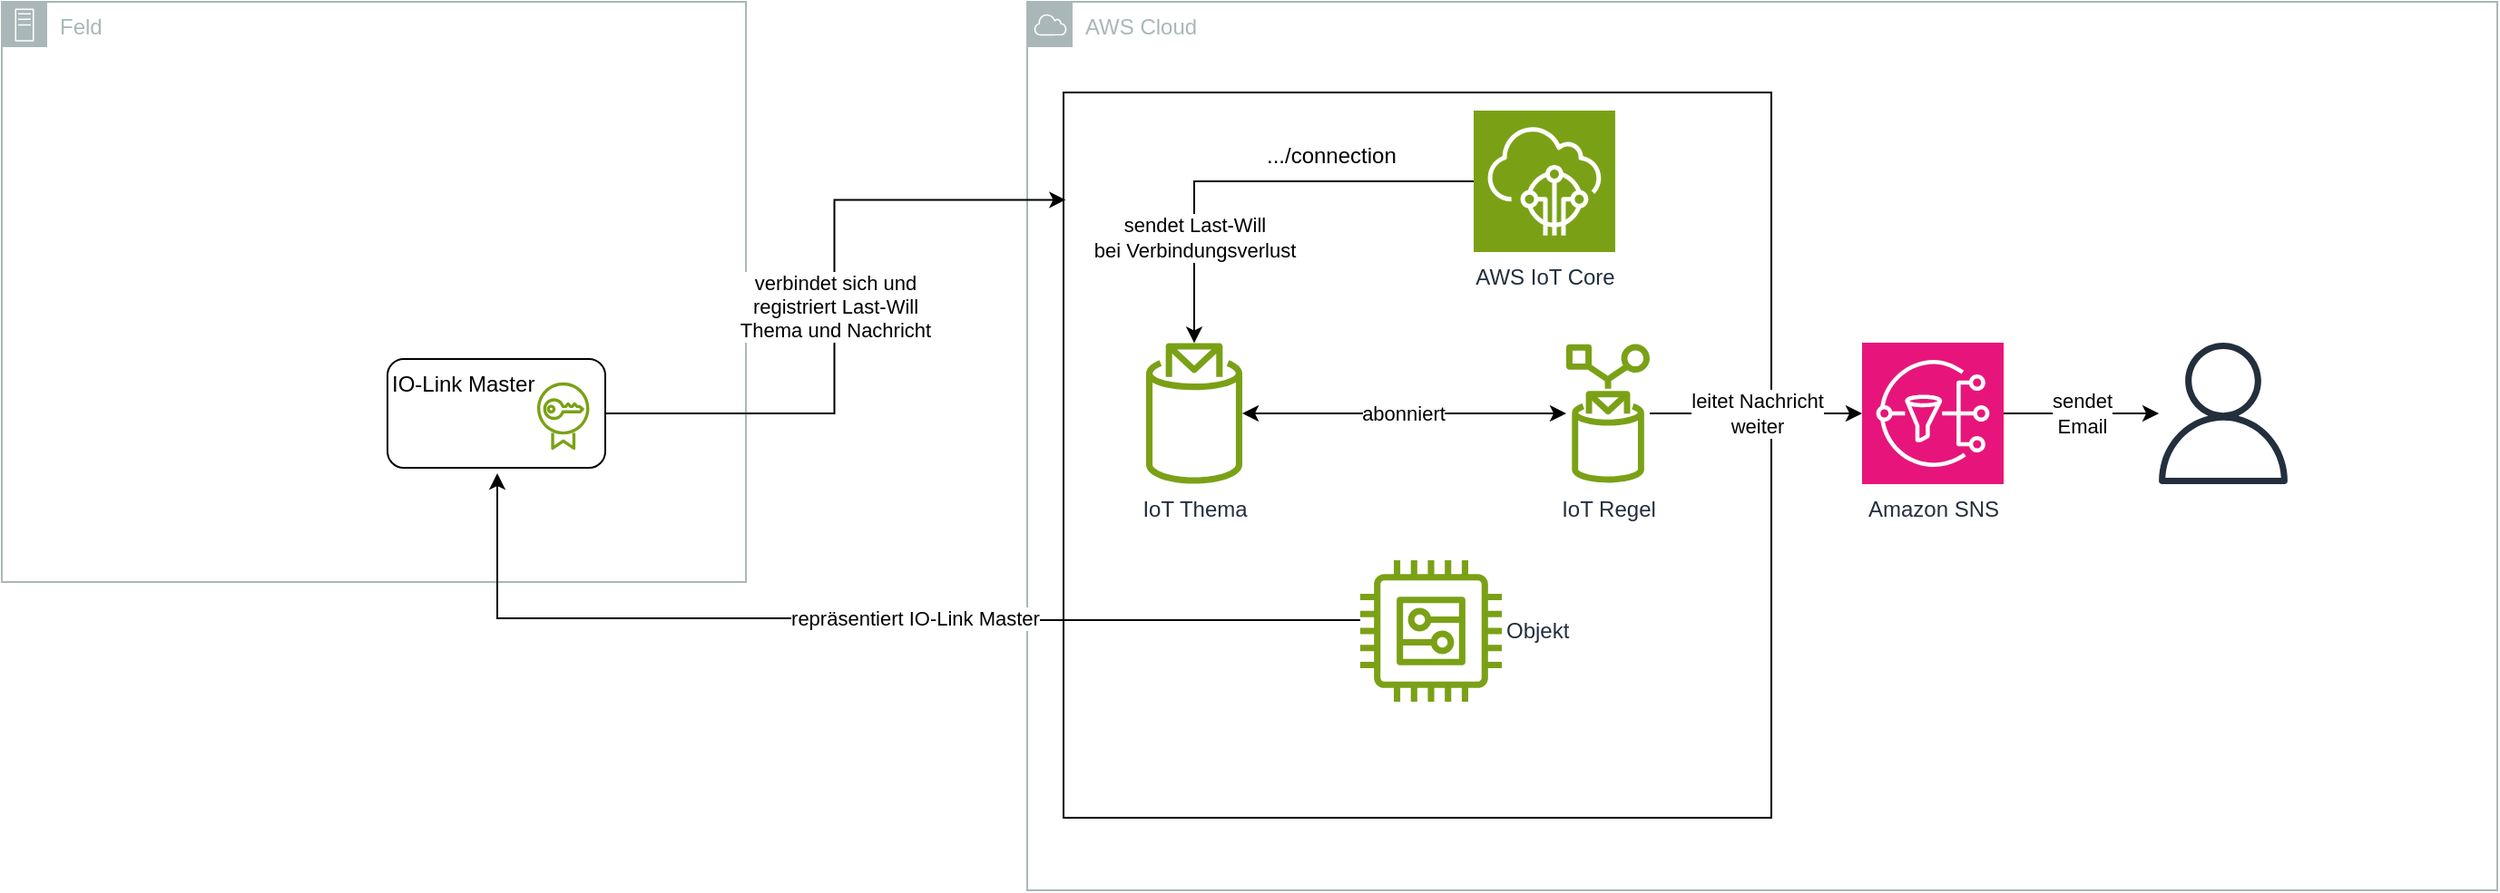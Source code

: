 <mxfile version="26.0.14" pages="3">
  <diagram name="Page-1" id="C6y82SUI9EZybyrPN-1k">
    <mxGraphModel dx="2158" dy="601" grid="1" gridSize="10" guides="1" tooltips="1" connect="1" arrows="1" fold="1" page="1" pageScale="1" pageWidth="850" pageHeight="1100" math="0" shadow="0">
      <root>
        <mxCell id="0" />
        <mxCell id="1" parent="0" />
        <mxCell id="kGXVVBS_KSktztfMy0yq-3" value="AWS Cloud" style="sketch=0;outlineConnect=0;gradientColor=none;html=1;whiteSpace=wrap;fontSize=12;fontStyle=0;shape=mxgraph.aws4.group;grIcon=mxgraph.aws4.group_aws_cloud;strokeColor=#AAB7B8;fillColor=none;verticalAlign=top;align=left;spacingLeft=30;fontColor=#AAB7B8;dashed=0;" parent="1" vertex="1">
          <mxGeometry x="140" y="140" width="810" height="490" as="geometry" />
        </mxCell>
        <mxCell id="kGXVVBS_KSktztfMy0yq-47" value="" style="rounded=0;whiteSpace=wrap;html=1;" parent="1" vertex="1">
          <mxGeometry x="160" y="190" width="390" height="400" as="geometry" />
        </mxCell>
        <mxCell id="kGXVVBS_KSktztfMy0yq-19" value="Feld" style="sketch=0;outlineConnect=0;gradientColor=none;html=1;whiteSpace=wrap;fontSize=12;fontStyle=0;shape=mxgraph.aws4.group;grIcon=mxgraph.aws4.group_on_premise;strokeColor=#AAB7B8;fillColor=none;verticalAlign=top;align=left;spacingLeft=30;fontColor=#AAB7B8;dashed=0;" parent="1" vertex="1">
          <mxGeometry x="-425" y="140" width="410" height="320" as="geometry" />
        </mxCell>
        <mxCell id="juSaF6kyu1r-NfptESN9-6" value="sendet Last-Will &lt;br&gt;bei Verbindungsverlust " style="edgeStyle=orthogonalEdgeStyle;rounded=0;orthogonalLoop=1;jettySize=auto;html=1;" edge="1" parent="1" source="kGXVVBS_KSktztfMy0yq-4" target="EfZzKLjjXhhsiKxFBeHn-37">
          <mxGeometry x="0.521" relative="1" as="geometry">
            <mxPoint as="offset" />
          </mxGeometry>
        </mxCell>
        <mxCell id="kGXVVBS_KSktztfMy0yq-4" value="AWS IoT Core" style="sketch=0;points=[[0,0,0],[0.25,0,0],[0.5,0,0],[0.75,0,0],[1,0,0],[0,1,0],[0.25,1,0],[0.5,1,0],[0.75,1,0],[1,1,0],[0,0.25,0],[0,0.5,0],[0,0.75,0],[1,0.25,0],[1,0.5,0],[1,0.75,0]];outlineConnect=0;fontColor=#232F3E;fillColor=#7AA116;strokeColor=#ffffff;dashed=0;verticalLabelPosition=bottom;verticalAlign=top;align=center;html=1;fontSize=12;fontStyle=0;aspect=fixed;shape=mxgraph.aws4.resourceIcon;resIcon=mxgraph.aws4.iot_core;" parent="1" vertex="1">
          <mxGeometry x="386" y="200" width="78" height="78" as="geometry" />
        </mxCell>
        <mxCell id="kGXVVBS_KSktztfMy0yq-31" value="repräsentiert IO-Link Master" style="edgeStyle=orthogonalEdgeStyle;rounded=0;orthogonalLoop=1;jettySize=auto;html=1;" parent="1" source="kGXVVBS_KSktztfMy0yq-26" edge="1">
          <mxGeometry x="-0.113" y="-1" relative="1" as="geometry">
            <mxPoint x="-152" y="400" as="targetPoint" />
            <Array as="points">
              <mxPoint x="30" y="481" />
              <mxPoint x="30" y="480" />
              <mxPoint x="-152" y="480" />
            </Array>
            <mxPoint x="163" y="481" as="sourcePoint" />
            <mxPoint x="1" as="offset" />
          </mxGeometry>
        </mxCell>
        <mxCell id="kGXVVBS_KSktztfMy0yq-26" value="Objekt" style="sketch=0;outlineConnect=0;fontColor=#232F3E;gradientColor=none;fillColor=#7AA116;strokeColor=none;dashed=0;verticalLabelPosition=middle;verticalAlign=middle;align=left;html=1;fontSize=12;fontStyle=0;aspect=fixed;pointerEvents=1;shape=mxgraph.aws4.generic;labelPosition=right;" parent="1" vertex="1">
          <mxGeometry x="323.5" y="448" width="78" height="78" as="geometry" />
        </mxCell>
        <mxCell id="EfZzKLjjXhhsiKxFBeHn-38" value="verbindet sich und &lt;br&gt;registriert Last-Will &lt;br&gt;Thema und Nachricht" style="edgeStyle=orthogonalEdgeStyle;rounded=0;orthogonalLoop=1;jettySize=auto;html=1;entryX=0.003;entryY=0.148;entryDx=0;entryDy=0;entryPerimeter=0;" parent="1" source="kGXVVBS_KSktztfMy0yq-41" target="kGXVVBS_KSktztfMy0yq-47" edge="1">
          <mxGeometry relative="1" as="geometry">
            <mxPoint as="offset" />
          </mxGeometry>
        </mxCell>
        <mxCell id="kGXVVBS_KSktztfMy0yq-41" value="IO-Link Master" style="rounded=1;whiteSpace=wrap;html=1;align=left;verticalAlign=top;" parent="1" vertex="1">
          <mxGeometry x="-212.5" y="337" width="120" height="60" as="geometry" />
        </mxCell>
        <mxCell id="kGXVVBS_KSktztfMy0yq-34" value="" style="sketch=0;outlineConnect=0;fontColor=#232F3E;gradientColor=none;fillColor=#7AA116;strokeColor=none;dashed=0;verticalLabelPosition=bottom;verticalAlign=top;align=center;html=1;fontSize=12;fontStyle=0;aspect=fixed;pointerEvents=1;shape=mxgraph.aws4.certificate_manager;" parent="1" vertex="1">
          <mxGeometry x="-130" y="349.5" width="28.74" height="38" as="geometry" />
        </mxCell>
        <mxCell id="EfZzKLjjXhhsiKxFBeHn-39" value="abonniert" style="edgeStyle=orthogonalEdgeStyle;rounded=0;orthogonalLoop=1;jettySize=auto;html=1;startArrow=classic;startFill=1;" parent="1" source="EfZzKLjjXhhsiKxFBeHn-36" target="EfZzKLjjXhhsiKxFBeHn-37" edge="1">
          <mxGeometry x="0.007" relative="1" as="geometry">
            <mxPoint as="offset" />
          </mxGeometry>
        </mxCell>
        <mxCell id="EfZzKLjjXhhsiKxFBeHn-36" value="IoT Regel" style="sketch=0;outlineConnect=0;fontColor=#232F3E;gradientColor=none;fillColor=#7AA116;strokeColor=none;dashed=0;verticalLabelPosition=bottom;verticalAlign=top;align=center;html=1;fontSize=12;fontStyle=0;aspect=fixed;pointerEvents=1;shape=mxgraph.aws4.rule;" parent="1" vertex="1">
          <mxGeometry x="437" y="328" width="46" height="78" as="geometry" />
        </mxCell>
        <mxCell id="EfZzKLjjXhhsiKxFBeHn-37" value="IoT Thema" style="sketch=0;outlineConnect=0;fontColor=#232F3E;gradientColor=none;fillColor=#7AA116;strokeColor=none;dashed=0;verticalLabelPosition=bottom;verticalAlign=top;align=center;html=1;fontSize=12;fontStyle=0;aspect=fixed;pointerEvents=1;shape=mxgraph.aws4.topic_2;" parent="1" vertex="1">
          <mxGeometry x="205.5" y="328" width="53" height="78" as="geometry" />
        </mxCell>
        <mxCell id="H1zlvA1XRcEGQSX3NMP7-5" value=".../connection" style="text;html=1;align=left;verticalAlign=middle;whiteSpace=wrap;rounded=0;" parent="1" vertex="1">
          <mxGeometry x="270" y="210" width="80" height="30" as="geometry" />
        </mxCell>
        <mxCell id="juSaF6kyu1r-NfptESN9-5" value="sendet&lt;br&gt;Email" style="edgeStyle=orthogonalEdgeStyle;rounded=0;orthogonalLoop=1;jettySize=auto;html=1;" edge="1" parent="1" source="juSaF6kyu1r-NfptESN9-1" target="juSaF6kyu1r-NfptESN9-4">
          <mxGeometry relative="1" as="geometry" />
        </mxCell>
        <mxCell id="juSaF6kyu1r-NfptESN9-1" value="Amazon SNS" style="sketch=0;points=[[0,0,0],[0.25,0,0],[0.5,0,0],[0.75,0,0],[1,0,0],[0,1,0],[0.25,1,0],[0.5,1,0],[0.75,1,0],[1,1,0],[0,0.25,0],[0,0.5,0],[0,0.75,0],[1,0.25,0],[1,0.5,0],[1,0.75,0]];outlineConnect=0;fontColor=#232F3E;fillColor=#E7157B;strokeColor=#ffffff;dashed=0;verticalLabelPosition=bottom;verticalAlign=top;align=center;html=1;fontSize=12;fontStyle=0;aspect=fixed;shape=mxgraph.aws4.resourceIcon;resIcon=mxgraph.aws4.sns;" vertex="1" parent="1">
          <mxGeometry x="600" y="328" width="78" height="78" as="geometry" />
        </mxCell>
        <mxCell id="juSaF6kyu1r-NfptESN9-2" value="leitet Nachricht&lt;br&gt;weiter" style="edgeStyle=orthogonalEdgeStyle;rounded=0;orthogonalLoop=1;jettySize=auto;html=1;entryX=0;entryY=0.5;entryDx=0;entryDy=0;entryPerimeter=0;" edge="1" parent="1" source="EfZzKLjjXhhsiKxFBeHn-36" target="juSaF6kyu1r-NfptESN9-1">
          <mxGeometry relative="1" as="geometry" />
        </mxCell>
        <mxCell id="juSaF6kyu1r-NfptESN9-4" value="" style="sketch=0;outlineConnect=0;fontColor=#232F3E;gradientColor=none;fillColor=#232F3D;strokeColor=none;dashed=0;verticalLabelPosition=bottom;verticalAlign=top;align=center;html=1;fontSize=12;fontStyle=0;aspect=fixed;pointerEvents=1;shape=mxgraph.aws4.user;" vertex="1" parent="1">
          <mxGeometry x="760" y="328" width="78" height="78" as="geometry" />
        </mxCell>
      </root>
    </mxGraphModel>
  </diagram>
  <diagram name="Copy of Page-1" id="eGAXX-l0X1-fIhX7GGm7">
    <mxGraphModel dx="2158" dy="601" grid="1" gridSize="10" guides="1" tooltips="1" connect="1" arrows="1" fold="1" page="1" pageScale="1" pageWidth="850" pageHeight="1100" math="0" shadow="0">
      <root>
        <mxCell id="SNq4D6SvEmM80bsjmeXO-0" />
        <mxCell id="SNq4D6SvEmM80bsjmeXO-1" parent="SNq4D6SvEmM80bsjmeXO-0" />
        <mxCell id="SNq4D6SvEmM80bsjmeXO-2" value="AWS Cloud" style="sketch=0;outlineConnect=0;gradientColor=none;html=1;whiteSpace=wrap;fontSize=12;fontStyle=0;shape=mxgraph.aws4.group;grIcon=mxgraph.aws4.group_aws_cloud;strokeColor=#AAB7B8;fillColor=none;verticalAlign=top;align=left;spacingLeft=30;fontColor=#AAB7B8;dashed=0;" vertex="1" parent="SNq4D6SvEmM80bsjmeXO-1">
          <mxGeometry x="140" y="140" width="810" height="490" as="geometry" />
        </mxCell>
        <mxCell id="SNq4D6SvEmM80bsjmeXO-3" value="" style="rounded=0;whiteSpace=wrap;html=1;" vertex="1" parent="SNq4D6SvEmM80bsjmeXO-1">
          <mxGeometry x="160" y="190" width="390" height="400" as="geometry" />
        </mxCell>
        <mxCell id="SNq4D6SvEmM80bsjmeXO-4" value="Field" style="sketch=0;outlineConnect=0;gradientColor=none;html=1;whiteSpace=wrap;fontSize=12;fontStyle=0;shape=mxgraph.aws4.group;grIcon=mxgraph.aws4.group_on_premise;strokeColor=#AAB7B8;fillColor=none;verticalAlign=top;align=left;spacingLeft=30;fontColor=#AAB7B8;dashed=0;" vertex="1" parent="SNq4D6SvEmM80bsjmeXO-1">
          <mxGeometry x="-425" y="140" width="410" height="320" as="geometry" />
        </mxCell>
        <mxCell id="SNq4D6SvEmM80bsjmeXO-5" value="sends last-will&lt;br&gt;&lt;div&gt;when connection is lost&lt;/div&gt;" style="edgeStyle=orthogonalEdgeStyle;rounded=0;orthogonalLoop=1;jettySize=auto;html=1;" edge="1" parent="SNq4D6SvEmM80bsjmeXO-1" source="SNq4D6SvEmM80bsjmeXO-6" target="SNq4D6SvEmM80bsjmeXO-14">
          <mxGeometry x="0.521" relative="1" as="geometry">
            <mxPoint as="offset" />
          </mxGeometry>
        </mxCell>
        <mxCell id="SNq4D6SvEmM80bsjmeXO-6" value="AWS IoT Core" style="sketch=0;points=[[0,0,0],[0.25,0,0],[0.5,0,0],[0.75,0,0],[1,0,0],[0,1,0],[0.25,1,0],[0.5,1,0],[0.75,1,0],[1,1,0],[0,0.25,0],[0,0.5,0],[0,0.75,0],[1,0.25,0],[1,0.5,0],[1,0.75,0]];outlineConnect=0;fontColor=#232F3E;fillColor=#7AA116;strokeColor=#ffffff;dashed=0;verticalLabelPosition=bottom;verticalAlign=top;align=center;html=1;fontSize=12;fontStyle=0;aspect=fixed;shape=mxgraph.aws4.resourceIcon;resIcon=mxgraph.aws4.iot_core;" vertex="1" parent="SNq4D6SvEmM80bsjmeXO-1">
          <mxGeometry x="386" y="200" width="78" height="78" as="geometry" />
        </mxCell>
        <mxCell id="SNq4D6SvEmM80bsjmeXO-7" value="&lt;div&gt;represents IO-Link &lt;br&gt;master&lt;/div&gt;" style="edgeStyle=orthogonalEdgeStyle;rounded=0;orthogonalLoop=1;jettySize=auto;html=1;" edge="1" parent="SNq4D6SvEmM80bsjmeXO-1" source="SNq4D6SvEmM80bsjmeXO-8">
          <mxGeometry x="-0.113" y="-1" relative="1" as="geometry">
            <mxPoint x="-152" y="400" as="targetPoint" />
            <Array as="points">
              <mxPoint x="30" y="481" />
              <mxPoint x="30" y="480" />
              <mxPoint x="-152" y="480" />
            </Array>
            <mxPoint x="163" y="481" as="sourcePoint" />
            <mxPoint x="1" as="offset" />
          </mxGeometry>
        </mxCell>
        <mxCell id="SNq4D6SvEmM80bsjmeXO-8" value="thing" style="sketch=0;outlineConnect=0;fontColor=#232F3E;gradientColor=none;fillColor=#7AA116;strokeColor=none;dashed=0;verticalLabelPosition=middle;verticalAlign=middle;align=left;html=1;fontSize=12;fontStyle=0;aspect=fixed;pointerEvents=1;shape=mxgraph.aws4.generic;labelPosition=right;" vertex="1" parent="SNq4D6SvEmM80bsjmeXO-1">
          <mxGeometry x="323.5" y="448" width="78" height="78" as="geometry" />
        </mxCell>
        <mxCell id="SNq4D6SvEmM80bsjmeXO-9" value="connects and registers &lt;br&gt;last-will message and topic" style="edgeStyle=orthogonalEdgeStyle;rounded=0;orthogonalLoop=1;jettySize=auto;html=1;entryX=0.003;entryY=0.148;entryDx=0;entryDy=0;entryPerimeter=0;" edge="1" parent="SNq4D6SvEmM80bsjmeXO-1" source="SNq4D6SvEmM80bsjmeXO-10" target="SNq4D6SvEmM80bsjmeXO-3">
          <mxGeometry relative="1" as="geometry">
            <mxPoint as="offset" />
          </mxGeometry>
        </mxCell>
        <mxCell id="SNq4D6SvEmM80bsjmeXO-10" value="IO-Link master" style="rounded=1;whiteSpace=wrap;html=1;align=left;verticalAlign=top;" vertex="1" parent="SNq4D6SvEmM80bsjmeXO-1">
          <mxGeometry x="-212.5" y="337" width="120" height="60" as="geometry" />
        </mxCell>
        <mxCell id="SNq4D6SvEmM80bsjmeXO-11" value="" style="sketch=0;outlineConnect=0;fontColor=#232F3E;gradientColor=none;fillColor=#7AA116;strokeColor=none;dashed=0;verticalLabelPosition=bottom;verticalAlign=top;align=center;html=1;fontSize=12;fontStyle=0;aspect=fixed;pointerEvents=1;shape=mxgraph.aws4.certificate_manager;" vertex="1" parent="SNq4D6SvEmM80bsjmeXO-1">
          <mxGeometry x="-130" y="349.5" width="28.74" height="38" as="geometry" />
        </mxCell>
        <mxCell id="SNq4D6SvEmM80bsjmeXO-12" value="subscribes" style="edgeStyle=orthogonalEdgeStyle;rounded=0;orthogonalLoop=1;jettySize=auto;html=1;startArrow=classic;startFill=1;" edge="1" parent="SNq4D6SvEmM80bsjmeXO-1" source="SNq4D6SvEmM80bsjmeXO-13" target="SNq4D6SvEmM80bsjmeXO-14">
          <mxGeometry x="0.007" relative="1" as="geometry">
            <mxPoint as="offset" />
          </mxGeometry>
        </mxCell>
        <mxCell id="SNq4D6SvEmM80bsjmeXO-13" value="IoT rule" style="sketch=0;outlineConnect=0;fontColor=#232F3E;gradientColor=none;fillColor=#7AA116;strokeColor=none;dashed=0;verticalLabelPosition=bottom;verticalAlign=top;align=center;html=1;fontSize=12;fontStyle=0;aspect=fixed;pointerEvents=1;shape=mxgraph.aws4.rule;" vertex="1" parent="SNq4D6SvEmM80bsjmeXO-1">
          <mxGeometry x="437" y="328" width="46" height="78" as="geometry" />
        </mxCell>
        <mxCell id="SNq4D6SvEmM80bsjmeXO-14" value="IoT topic" style="sketch=0;outlineConnect=0;fontColor=#232F3E;gradientColor=none;fillColor=#7AA116;strokeColor=none;dashed=0;verticalLabelPosition=bottom;verticalAlign=top;align=center;html=1;fontSize=12;fontStyle=0;aspect=fixed;pointerEvents=1;shape=mxgraph.aws4.topic_2;" vertex="1" parent="SNq4D6SvEmM80bsjmeXO-1">
          <mxGeometry x="205.5" y="328" width="53" height="78" as="geometry" />
        </mxCell>
        <mxCell id="SNq4D6SvEmM80bsjmeXO-15" value=".../connection" style="text;html=1;align=left;verticalAlign=middle;whiteSpace=wrap;rounded=0;" vertex="1" parent="SNq4D6SvEmM80bsjmeXO-1">
          <mxGeometry x="270" y="210" width="80" height="30" as="geometry" />
        </mxCell>
        <mxCell id="SNq4D6SvEmM80bsjmeXO-16" value="sends email" style="edgeStyle=orthogonalEdgeStyle;rounded=0;orthogonalLoop=1;jettySize=auto;html=1;" edge="1" parent="SNq4D6SvEmM80bsjmeXO-1" source="SNq4D6SvEmM80bsjmeXO-17" target="SNq4D6SvEmM80bsjmeXO-19">
          <mxGeometry relative="1" as="geometry" />
        </mxCell>
        <mxCell id="SNq4D6SvEmM80bsjmeXO-17" value="Amazon SNS" style="sketch=0;points=[[0,0,0],[0.25,0,0],[0.5,0,0],[0.75,0,0],[1,0,0],[0,1,0],[0.25,1,0],[0.5,1,0],[0.75,1,0],[1,1,0],[0,0.25,0],[0,0.5,0],[0,0.75,0],[1,0.25,0],[1,0.5,0],[1,0.75,0]];outlineConnect=0;fontColor=#232F3E;fillColor=#E7157B;strokeColor=#ffffff;dashed=0;verticalLabelPosition=bottom;verticalAlign=top;align=center;html=1;fontSize=12;fontStyle=0;aspect=fixed;shape=mxgraph.aws4.resourceIcon;resIcon=mxgraph.aws4.sns;" vertex="1" parent="SNq4D6SvEmM80bsjmeXO-1">
          <mxGeometry x="600" y="328" width="78" height="78" as="geometry" />
        </mxCell>
        <mxCell id="SNq4D6SvEmM80bsjmeXO-18" value="forwards" style="edgeStyle=orthogonalEdgeStyle;rounded=0;orthogonalLoop=1;jettySize=auto;html=1;entryX=0;entryY=0.5;entryDx=0;entryDy=0;entryPerimeter=0;" edge="1" parent="SNq4D6SvEmM80bsjmeXO-1" source="SNq4D6SvEmM80bsjmeXO-13" target="SNq4D6SvEmM80bsjmeXO-17">
          <mxGeometry relative="1" as="geometry" />
        </mxCell>
        <mxCell id="SNq4D6SvEmM80bsjmeXO-19" value="" style="sketch=0;outlineConnect=0;fontColor=#232F3E;gradientColor=none;fillColor=#232F3D;strokeColor=none;dashed=0;verticalLabelPosition=bottom;verticalAlign=top;align=center;html=1;fontSize=12;fontStyle=0;aspect=fixed;pointerEvents=1;shape=mxgraph.aws4.user;" vertex="1" parent="SNq4D6SvEmM80bsjmeXO-1">
          <mxGeometry x="760" y="328" width="78" height="78" as="geometry" />
        </mxCell>
      </root>
    </mxGraphModel>
  </diagram>
  <diagram name="Copy of Page-1" id="blWVVCpTMHKWCKm_LC0x">
    <mxGraphModel dx="2084" dy="1072" grid="1" gridSize="10" guides="1" tooltips="1" connect="1" arrows="1" fold="1" page="1" pageScale="1" pageWidth="850" pageHeight="1100" math="0" shadow="0">
      <root>
        <mxCell id="xDjXt-QQ54AgnvHL98te-0" />
        <mxCell id="xDjXt-QQ54AgnvHL98te-1" parent="xDjXt-QQ54AgnvHL98te-0" />
        <mxCell id="xDjXt-QQ54AgnvHL98te-3" value="AWS Cloud" style="sketch=0;outlineConnect=0;gradientColor=none;html=1;whiteSpace=wrap;fontSize=12;fontStyle=0;shape=mxgraph.aws4.group;grIcon=mxgraph.aws4.group_aws_cloud;strokeColor=#AAB7B8;fillColor=none;verticalAlign=top;align=left;spacingLeft=30;fontColor=#AAB7B8;dashed=0;" vertex="1" parent="xDjXt-QQ54AgnvHL98te-1">
          <mxGeometry x="110" y="140" width="810" height="730" as="geometry" />
        </mxCell>
        <mxCell id="xDjXt-QQ54AgnvHL98te-5" value="" style="rounded=0;whiteSpace=wrap;html=1;" vertex="1" parent="xDjXt-QQ54AgnvHL98te-1">
          <mxGeometry x="130" y="190" width="260" height="610" as="geometry" />
        </mxCell>
        <mxCell id="xDjXt-QQ54AgnvHL98te-6" value="Feld" style="sketch=0;outlineConnect=0;gradientColor=none;html=1;whiteSpace=wrap;fontSize=12;fontStyle=0;shape=mxgraph.aws4.group;grIcon=mxgraph.aws4.group_on_premise;strokeColor=#AAB7B8;fillColor=none;verticalAlign=top;align=left;spacingLeft=30;fontColor=#AAB7B8;dashed=0;" vertex="1" parent="xDjXt-QQ54AgnvHL98te-1">
          <mxGeometry x="-425" y="140" width="410" height="320" as="geometry" />
        </mxCell>
        <mxCell id="xDjXt-QQ54AgnvHL98te-7" value="" style="rounded=0;whiteSpace=wrap;html=1;" vertex="1" parent="xDjXt-QQ54AgnvHL98te-1">
          <mxGeometry x="475" y="190" width="375" height="498" as="geometry" />
        </mxCell>
        <mxCell id="xDjXt-QQ54AgnvHL98te-8" value="sendet&lt;br&gt;Daten" style="edgeStyle=orthogonalEdgeStyle;rounded=0;orthogonalLoop=1;jettySize=auto;html=1;" edge="1" parent="xDjXt-QQ54AgnvHL98te-1" source="xDjXt-QQ54AgnvHL98te-44" target="xDjXt-QQ54AgnvHL98te-26">
          <mxGeometry relative="1" as="geometry">
            <mxPoint x="320" y="247" as="targetPoint" />
            <Array as="points">
              <mxPoint x="430" y="380" />
              <mxPoint x="430" y="518" />
            </Array>
          </mxGeometry>
        </mxCell>
        <mxCell id="xDjXt-QQ54AgnvHL98te-9" value="AWS IoT Core" style="sketch=0;points=[[0,0,0],[0.25,0,0],[0.5,0,0],[0.75,0,0],[1,0,0],[0,1,0],[0.25,1,0],[0.5,1,0],[0.75,1,0],[1,1,0],[0,0.25,0],[0,0.5,0],[0,0.75,0],[1,0.25,0],[1,0.5,0],[1,0.75,0]];outlineConnect=0;fontColor=#232F3E;fillColor=#7AA116;strokeColor=#ffffff;dashed=0;verticalLabelPosition=bottom;verticalAlign=top;align=center;html=1;fontSize=12;fontStyle=0;aspect=fixed;shape=mxgraph.aws4.resourceIcon;resIcon=mxgraph.aws4.iot_core;" vertex="1" parent="xDjXt-QQ54AgnvHL98te-1">
          <mxGeometry x="222" y="208" width="78" height="78" as="geometry" />
        </mxCell>
        <mxCell id="xDjXt-QQ54AgnvHL98te-10" value="Zertifikat" style="sketch=0;outlineConnect=0;fontColor=#232F3E;gradientColor=none;fillColor=#7AA116;strokeColor=none;dashed=0;verticalLabelPosition=middle;verticalAlign=middle;align=left;html=1;fontSize=12;fontStyle=0;aspect=fixed;pointerEvents=1;shape=mxgraph.aws4.certificate_manager;labelPosition=right;" vertex="1" parent="xDjXt-QQ54AgnvHL98te-1">
          <mxGeometry x="172.5" y="560" width="59" height="78" as="geometry" />
        </mxCell>
        <mxCell id="xDjXt-QQ54AgnvHL98te-11" value="" style="sketch=0;outlineConnect=0;fontColor=#232F3E;gradientColor=none;fillColor=#7AA116;strokeColor=none;dashed=0;verticalLabelPosition=bottom;verticalAlign=top;align=center;html=1;fontSize=12;fontStyle=0;aspect=fixed;pointerEvents=1;shape=mxgraph.aws4.mqtt_protocol;" vertex="1" parent="xDjXt-QQ54AgnvHL98te-1">
          <mxGeometry x="20" y="319.6" width="40" height="40" as="geometry" />
        </mxCell>
        <mxCell id="xDjXt-QQ54AgnvHL98te-12" value="repräsentiert IO-Link Master" style="edgeStyle=orthogonalEdgeStyle;rounded=0;orthogonalLoop=1;jettySize=auto;html=1;" edge="1" parent="xDjXt-QQ54AgnvHL98te-1">
          <mxGeometry x="-0.293" relative="1" as="geometry">
            <mxPoint x="-152" y="400" as="targetPoint" />
            <Array as="points">
              <mxPoint x="30" y="481" />
              <mxPoint x="30" y="480" />
              <mxPoint x="-152" y="480" />
            </Array>
            <mxPoint x="163" y="481" as="sourcePoint" />
            <mxPoint as="offset" />
          </mxGeometry>
        </mxCell>
        <mxCell id="xDjXt-QQ54AgnvHL98te-13" value="verfügt über" style="edgeStyle=orthogonalEdgeStyle;rounded=0;orthogonalLoop=1;jettySize=auto;html=1;" edge="1" parent="xDjXt-QQ54AgnvHL98te-1" source="xDjXt-QQ54AgnvHL98te-14" target="xDjXt-QQ54AgnvHL98te-10">
          <mxGeometry relative="1" as="geometry" />
        </mxCell>
        <mxCell id="xDjXt-QQ54AgnvHL98te-14" value="Objekt" style="sketch=0;outlineConnect=0;fontColor=#232F3E;gradientColor=none;fillColor=#7AA116;strokeColor=none;dashed=0;verticalLabelPosition=middle;verticalAlign=middle;align=left;html=1;fontSize=12;fontStyle=0;aspect=fixed;pointerEvents=1;shape=mxgraph.aws4.generic;labelPosition=right;" vertex="1" parent="xDjXt-QQ54AgnvHL98te-1">
          <mxGeometry x="163" y="440" width="78" height="78" as="geometry" />
        </mxCell>
        <mxCell id="xDjXt-QQ54AgnvHL98te-15" value="stellt Berechtigung bereit" style="edgeStyle=orthogonalEdgeStyle;rounded=0;orthogonalLoop=1;jettySize=auto;html=1;" edge="1" parent="xDjXt-QQ54AgnvHL98te-1" source="xDjXt-QQ54AgnvHL98te-16" target="xDjXt-QQ54AgnvHL98te-10">
          <mxGeometry relative="1" as="geometry" />
        </mxCell>
        <mxCell id="xDjXt-QQ54AgnvHL98te-16" value="IoT Richtlinie" style="sketch=0;outlineConnect=0;fontColor=#232F3E;gradientColor=none;fillColor=#7AA116;strokeColor=none;dashed=0;verticalLabelPosition=middle;verticalAlign=middle;align=left;html=1;fontSize=12;fontStyle=0;aspect=fixed;pointerEvents=1;shape=mxgraph.aws4.policy;labelPosition=right;" vertex="1" parent="xDjXt-QQ54AgnvHL98te-1">
          <mxGeometry x="163" y="690" width="78" height="67" as="geometry" />
        </mxCell>
        <mxCell id="xDjXt-QQ54AgnvHL98te-17" value="liest Daten" style="edgeStyle=orthogonalEdgeStyle;rounded=0;orthogonalLoop=1;jettySize=auto;html=1;" edge="1" parent="xDjXt-QQ54AgnvHL98te-1" source="xDjXt-QQ54AgnvHL98te-19">
          <mxGeometry relative="1" as="geometry">
            <mxPoint x="-322" y="367" as="targetPoint" />
          </mxGeometry>
        </mxCell>
        <mxCell id="xDjXt-QQ54AgnvHL98te-18" value="sendet Daten" style="edgeStyle=orthogonalEdgeStyle;rounded=0;orthogonalLoop=1;jettySize=auto;html=1;" edge="1" parent="xDjXt-QQ54AgnvHL98te-1" source="xDjXt-QQ54AgnvHL98te-19" target="xDjXt-QQ54AgnvHL98te-45">
          <mxGeometry relative="1" as="geometry" />
        </mxCell>
        <mxCell id="xDjXt-QQ54AgnvHL98te-19" value="IO-Link Master" style="rounded=1;whiteSpace=wrap;html=1;align=left;verticalAlign=top;" vertex="1" parent="xDjXt-QQ54AgnvHL98te-1">
          <mxGeometry x="-212.5" y="337" width="120" height="60" as="geometry" />
        </mxCell>
        <mxCell id="xDjXt-QQ54AgnvHL98te-20" value="" style="sketch=0;outlineConnect=0;fontColor=#232F3E;gradientColor=none;fillColor=#7AA116;strokeColor=none;dashed=0;verticalLabelPosition=bottom;verticalAlign=top;align=center;html=1;fontSize=12;fontStyle=0;aspect=fixed;pointerEvents=1;shape=mxgraph.aws4.certificate_manager;" vertex="1" parent="xDjXt-QQ54AgnvHL98te-1">
          <mxGeometry x="-130" y="349.5" width="28.74" height="38" as="geometry" />
        </mxCell>
        <mxCell id="xDjXt-QQ54AgnvHL98te-21" value="IO-Link Sensor" style="sketch=0;outlineConnect=0;fontColor=#232F3E;gradientColor=none;fillColor=#7AA116;strokeColor=none;dashed=0;verticalLabelPosition=bottom;verticalAlign=top;align=center;html=1;fontSize=12;fontStyle=0;aspect=fixed;pointerEvents=1;shape=mxgraph.aws4.sensor;" vertex="1" parent="xDjXt-QQ54AgnvHL98te-1">
          <mxGeometry x="-390" y="321" width="70" height="78" as="geometry" />
        </mxCell>
        <mxCell id="xDjXt-QQ54AgnvHL98te-22" value="wird instanziiert zu" style="edgeStyle=orthogonalEdgeStyle;rounded=0;orthogonalLoop=1;jettySize=auto;html=1;" edge="1" parent="xDjXt-QQ54AgnvHL98te-1" source="xDjXt-QQ54AgnvHL98te-23" target="xDjXt-QQ54AgnvHL98te-26">
          <mxGeometry relative="1" as="geometry" />
        </mxCell>
        <mxCell id="xDjXt-QQ54AgnvHL98te-23" value="Model" style="sketch=0;outlineConnect=0;fontColor=#232F3E;gradientColor=none;fillColor=#7AA116;strokeColor=none;dashed=0;verticalLabelPosition=middle;verticalAlign=middle;align=left;html=1;fontSize=12;fontStyle=0;aspect=fixed;pointerEvents=1;shape=mxgraph.aws4.iot_sitewise_asset_model;labelPosition=right;" vertex="1" parent="xDjXt-QQ54AgnvHL98te-1">
          <mxGeometry x="520" y="338" width="78" height="78" as="geometry" />
        </mxCell>
        <mxCell id="xDjXt-QQ54AgnvHL98te-24" value="AWS IoT SiteWise" style="sketch=0;points=[[0,0,0],[0.25,0,0],[0.5,0,0],[0.75,0,0],[1,0,0],[0,1,0],[0.25,1,0],[0.5,1,0],[0.75,1,0],[1,1,0],[0,0.25,0],[0,0.5,0],[0,0.75,0],[1,0.25,0],[1,0.5,0],[1,0.75,0]];outlineConnect=0;fontColor=#232F3E;fillColor=light-dark(#7aa116, #61820b);strokeColor=#ffffff;dashed=0;verticalLabelPosition=bottom;verticalAlign=top;align=center;html=1;fontSize=12;fontStyle=0;aspect=fixed;shape=mxgraph.aws4.resourceIcon;resIcon=mxgraph.aws4.iot_sitewise;" vertex="1" parent="xDjXt-QQ54AgnvHL98te-1">
          <mxGeometry x="623.5" y="208" width="78" height="78" as="geometry" />
        </mxCell>
        <mxCell id="xDjXt-QQ54AgnvHL98te-26" value="Komponente" style="sketch=0;outlineConnect=0;fontColor=#232F3E;gradientColor=none;fillColor=#7AA116;strokeColor=none;dashed=0;verticalLabelPosition=bottom;verticalAlign=top;align=left;html=1;fontSize=12;fontStyle=0;aspect=fixed;pointerEvents=1;shape=mxgraph.aws4.iot_sitewise_asset;labelPosition=right;" vertex="1" parent="xDjXt-QQ54AgnvHL98te-1">
          <mxGeometry x="521" y="468" width="77" height="78" as="geometry" />
        </mxCell>
        <mxCell id="xDjXt-QQ54AgnvHL98te-27" value="Authentifizierung und Autorisierung" style="endArrow=classic;startArrow=classic;html=1;rounded=0;" edge="1" parent="xDjXt-QQ54AgnvHL98te-1" source="xDjXt-QQ54AgnvHL98te-10" target="xDjXt-QQ54AgnvHL98te-20">
          <mxGeometry x="-0.392" width="50" height="50" relative="1" as="geometry">
            <mxPoint x="-177.5" y="600" as="sourcePoint" />
            <mxPoint x="-127.5" y="550" as="targetPoint" />
            <Array as="points">
              <mxPoint x="-116" y="600" />
            </Array>
            <mxPoint as="offset" />
          </mxGeometry>
        </mxCell>
        <mxCell id="xDjXt-QQ54AgnvHL98te-29" value="abfragen von &lt;br&gt;Komponenten und Daten" style="edgeStyle=orthogonalEdgeStyle;rounded=0;orthogonalLoop=1;jettySize=auto;html=1;" edge="1" parent="xDjXt-QQ54AgnvHL98te-1" source="xDjXt-QQ54AgnvHL98te-30" target="xDjXt-QQ54AgnvHL98te-26">
          <mxGeometry x="-0.222" y="1" relative="1" as="geometry">
            <mxPoint as="offset" />
          </mxGeometry>
        </mxCell>
        <mxCell id="xDjXt-QQ54AgnvHL98te-30" value="SiteWise API" style="outlineConnect=0;dashed=0;verticalLabelPosition=bottom;verticalAlign=top;align=center;html=1;shape=mxgraph.aws3.cli;fillColor=#444444;gradientColor=none;" vertex="1" parent="xDjXt-QQ54AgnvHL98te-1">
          <mxGeometry x="720" y="575.5" width="72" height="82.5" as="geometry" />
        </mxCell>
        <mxCell id="xDjXt-QQ54AgnvHL98te-42" value="abonniert" style="edgeStyle=orthogonalEdgeStyle;rounded=0;orthogonalLoop=1;jettySize=auto;html=1;startArrow=classic;startFill=1;" edge="1" parent="xDjXt-QQ54AgnvHL98te-1" source="xDjXt-QQ54AgnvHL98te-44" target="xDjXt-QQ54AgnvHL98te-45">
          <mxGeometry relative="1" as="geometry" />
        </mxCell>
        <mxCell id="xDjXt-QQ54AgnvHL98te-44" value="IoT Regel" style="sketch=0;outlineConnect=0;fontColor=#232F3E;gradientColor=none;fillColor=#7AA116;strokeColor=none;dashed=0;verticalLabelPosition=bottom;verticalAlign=top;align=center;html=1;fontSize=12;fontStyle=0;aspect=fixed;pointerEvents=1;shape=mxgraph.aws4.rule;" vertex="1" parent="xDjXt-QQ54AgnvHL98te-1">
          <mxGeometry x="300" y="328" width="46" height="78" as="geometry" />
        </mxCell>
        <mxCell id="xDjXt-QQ54AgnvHL98te-45" value="IoT Thema" style="sketch=0;outlineConnect=0;fontColor=#232F3E;gradientColor=none;fillColor=#7AA116;strokeColor=none;dashed=0;verticalLabelPosition=bottom;verticalAlign=top;align=center;html=1;fontSize=12;fontStyle=0;aspect=fixed;pointerEvents=1;shape=mxgraph.aws4.topic_2;" vertex="1" parent="xDjXt-QQ54AgnvHL98te-1">
          <mxGeometry x="175.5" y="328" width="53" height="78" as="geometry" />
        </mxCell>
      </root>
    </mxGraphModel>
  </diagram>
</mxfile>
